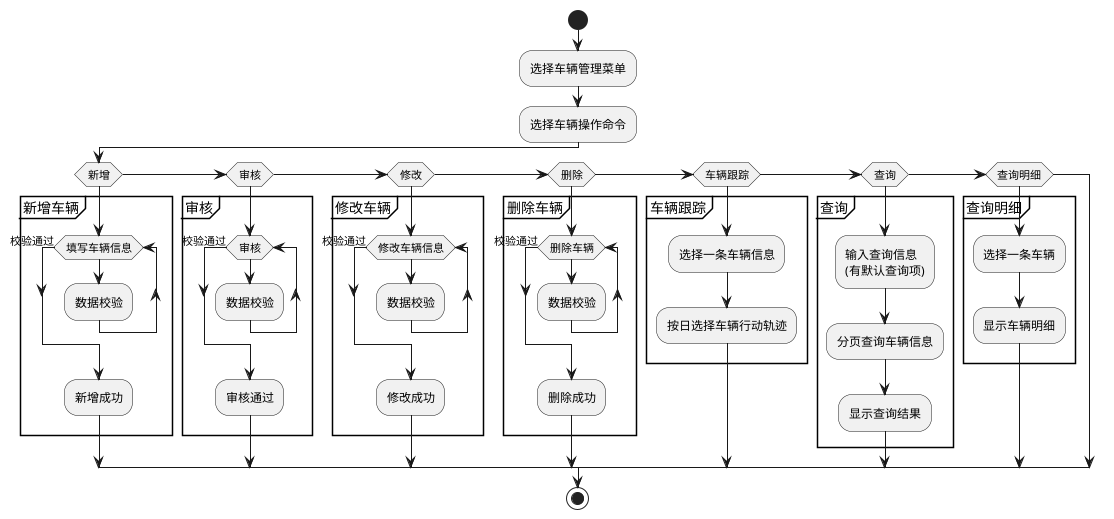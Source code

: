 @startuml
start
:选择车辆管理菜单;
:选择车辆操作命令;
if (新增)
    partition 新增车辆 {
        while(填写车辆信息)
        :数据校验;
        endwhile(校验通过)
        :新增成功;
    }
else if(审核)
    partition 审核 {
        while(审核)
        :数据校验;
        endwhile(校验通过)
        :审核通过;
    }
else if(修改)
    partition 修改车辆 {
        while(修改车辆信息)
        :数据校验;
        endwhile(校验通过)
        :修改成功;
    }
else if(删除)
    partition 删除车辆 {
        while (删除车辆)
        :数据校验;
        endwhile(校验通过)
        :删除成功;
    }
else if(车辆跟踪)
    partition 车辆跟踪 {
        :选择一条车辆信息;
        :按日选择车辆行动轨迹;
    }
else if(查询)
    partition 查询 {
        :输入查询信息\n(有默认查询项);
        :分页查询车辆信息;
        :显示查询结果;
    }
else if(查询明细)
    partition 查询明细 {
        :选择一条车辆;
        :显示车辆明细;
    }
endif
stop
@enduml